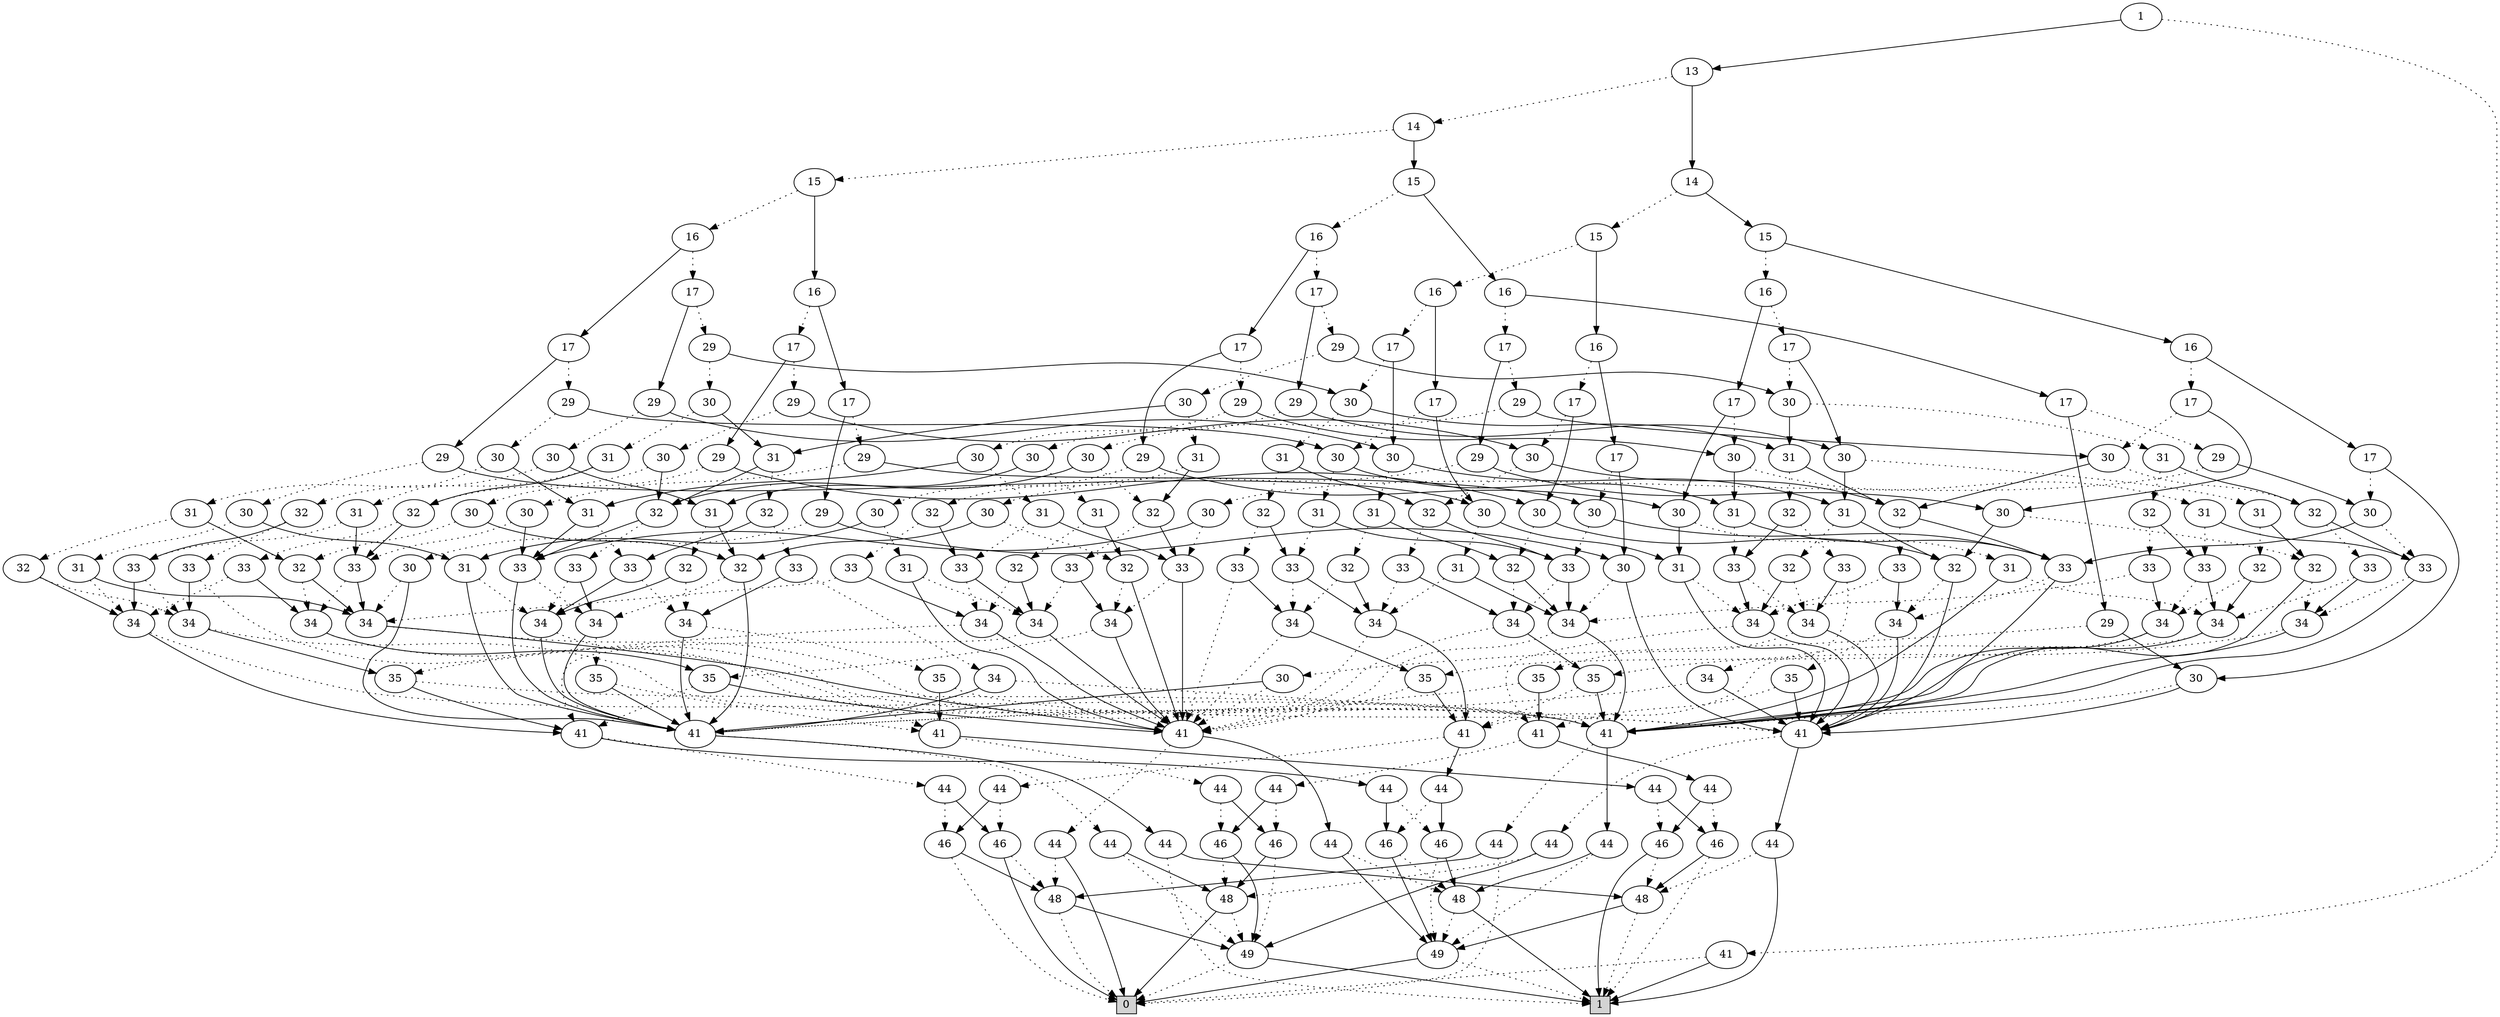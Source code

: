 digraph G {
0 [shape=box, label="0", style=filled, shape=box, height=0.3, width=0.3];
1 [shape=box, label="1", style=filled, shape=box, height=0.3, width=0.3];
171774 [label="1"];
171774 -> 84 [style=dotted];
171774 -> 171773 [style=filled];
84 [label="41"];
84 -> 0 [style=dotted];
84 -> 1 [style=filled];
171773 [label="13"];
171773 -> 171757 [style=dotted];
171773 -> 171772 [style=filled];
171757 [label="14"];
171757 -> 171695 [style=dotted];
171757 -> 171756 [style=filled];
171695 [label="15"];
171695 -> 171679 [style=dotted];
171695 -> 171694 [style=filled];
171679 [label="16"];
171679 -> 171663 [style=dotted];
171679 -> 171678 [style=filled];
171663 [label="17"];
171663 -> 171647 [style=dotted];
171663 -> 171662 [style=filled];
171647 [label="29"];
171647 -> 171617 [style=dotted];
171647 -> 171646 [style=filled];
171617 [label="30"];
171617 -> 171600 [style=dotted];
171617 -> 171616 [style=filled];
171600 [label="31"];
171600 -> 171592 [style=dotted];
171600 -> 171599 [style=filled];
171592 [label="32"];
171592 -> 171589 [style=dotted];
171592 -> 171591 [style=filled];
171589 [label="33"];
171589 -> 171585 [style=dotted];
171589 -> 171588 [style=filled];
171585 [label="41"];
171585 -> 44871 [style=dotted];
171585 -> 169757 [style=filled];
44871 [label="44"];
44871 -> 0 [style=dotted];
44871 -> 4598 [style=filled];
4598 [label="48"];
4598 -> 0 [style=dotted];
4598 -> 100 [style=filled];
100 [label="49"];
100 -> 0 [style=dotted];
100 -> 1 [style=filled];
169757 [label="44"];
169757 -> 101 [style=dotted];
169757 -> 4612 [style=filled];
101 [label="49"];
101 -> 1 [style=dotted];
101 -> 0 [style=filled];
4612 [label="48"];
4612 -> 101 [style=dotted];
4612 -> 1 [style=filled];
171588 [label="34"];
171588 -> 171585 [style=dotted];
171588 -> 171587 [style=filled];
171587 [label="35"];
171587 -> 171585 [style=dotted];
171587 -> 171586 [style=filled];
171586 [label="41"];
171586 -> 150340 [style=dotted];
171586 -> 171257 [style=filled];
150340 [label="44"];
150340 -> 43028 [style=dotted];
150340 -> 134989 [style=filled];
43028 [label="46"];
43028 -> 0 [style=dotted];
43028 -> 4598 [style=filled];
134989 [label="46"];
134989 -> 4598 [style=dotted];
134989 -> 0 [style=filled];
171257 [label="44"];
171257 -> 169112 [style=dotted];
171257 -> 169111 [style=filled];
169112 [label="46"];
169112 -> 101 [style=dotted];
169112 -> 4612 [style=filled];
169111 [label="46"];
169111 -> 4612 [style=dotted];
169111 -> 101 [style=filled];
171591 [label="33"];
171591 -> 171588 [style=dotted];
171591 -> 171590 [style=filled];
171590 [label="34"];
171590 -> 171585 [style=dotted];
171590 -> 171586 [style=filled];
171599 [label="32"];
171599 -> 171596 [style=dotted];
171599 -> 171598 [style=filled];
171596 [label="33"];
171596 -> 171590 [style=dotted];
171596 -> 171595 [style=filled];
171595 [label="34"];
171595 -> 171585 [style=dotted];
171595 -> 171594 [style=filled];
171594 [label="35"];
171594 -> 171586 [style=dotted];
171594 -> 171593 [style=filled];
171593 [label="41"];
171593 -> 134987 [style=dotted];
171593 -> 169756 [style=filled];
134987 [label="44"];
134987 -> 4598 [style=dotted];
134987 -> 0 [style=filled];
169756 [label="44"];
169756 -> 4612 [style=dotted];
169756 -> 101 [style=filled];
171598 [label="33"];
171598 -> 171595 [style=dotted];
171598 -> 171597 [style=filled];
171597 [label="34"];
171597 -> 171585 [style=dotted];
171597 -> 171593 [style=filled];
171616 [label="31"];
171616 -> 171610 [style=dotted];
171616 -> 171615 [style=filled];
171610 [label="32"];
171610 -> 171607 [style=dotted];
171610 -> 171609 [style=filled];
171607 [label="33"];
171607 -> 171603 [style=dotted];
171607 -> 171606 [style=filled];
171603 [label="34"];
171603 -> 171601 [style=dotted];
171603 -> 171602 [style=filled];
171601 [label="41"];
171601 -> 169376 [style=dotted];
171601 -> 136561 [style=filled];
169376 [label="44"];
169376 -> 4606 [style=dotted];
169376 -> 100 [style=filled];
4606 [label="48"];
4606 -> 100 [style=dotted];
4606 -> 0 [style=filled];
136561 [label="44"];
136561 -> 4600 [style=dotted];
136561 -> 1 [style=filled];
4600 [label="48"];
4600 -> 1 [style=dotted];
4600 -> 101 [style=filled];
171602 [label="41"];
171602 -> 169377 [style=dotted];
171602 -> 45323 [style=filled];
169377 [label="44"];
169377 -> 100 [style=dotted];
169377 -> 4606 [style=filled];
45323 [label="44"];
45323 -> 1 [style=dotted];
45323 -> 4600 [style=filled];
171606 [label="34"];
171606 -> 171605 [style=dotted];
171606 -> 171602 [style=filled];
171605 [label="35"];
171605 -> 171601 [style=dotted];
171605 -> 171604 [style=filled];
171604 [label="41"];
171604 -> 171069 [style=dotted];
171604 -> 150779 [style=filled];
171069 [label="44"];
171069 -> 169038 [style=dotted];
171069 -> 169039 [style=filled];
169038 [label="46"];
169038 -> 4606 [style=dotted];
169038 -> 100 [style=filled];
169039 [label="46"];
169039 -> 100 [style=dotted];
169039 -> 4606 [style=filled];
150779 [label="44"];
150779 -> 136563 [style=dotted];
150779 -> 43083 [style=filled];
136563 [label="46"];
136563 -> 4600 [style=dotted];
136563 -> 1 [style=filled];
43083 [label="46"];
43083 -> 1 [style=dotted];
43083 -> 4600 [style=filled];
171609 [label="33"];
171609 -> 171606 [style=dotted];
171609 -> 171608 [style=filled];
171608 [label="34"];
171608 -> 171604 [style=dotted];
171608 -> 171602 [style=filled];
171615 [label="32"];
171615 -> 171613 [style=dotted];
171615 -> 171614 [style=filled];
171613 [label="33"];
171613 -> 171608 [style=dotted];
171613 -> 171612 [style=filled];
171612 [label="34"];
171612 -> 171611 [style=dotted];
171612 -> 171602 [style=filled];
171611 [label="35"];
171611 -> 171604 [style=dotted];
171611 -> 171602 [style=filled];
171614 [label="33"];
171614 -> 171612 [style=dotted];
171614 -> 171602 [style=filled];
171646 [label="30"];
171646 -> 171631 [style=dotted];
171646 -> 171645 [style=filled];
171631 [label="31"];
171631 -> 171624 [style=dotted];
171631 -> 171630 [style=filled];
171624 [label="32"];
171624 -> 171621 [style=dotted];
171624 -> 171623 [style=filled];
171621 [label="33"];
171621 -> 171593 [style=dotted];
171621 -> 171620 [style=filled];
171620 [label="34"];
171620 -> 171593 [style=dotted];
171620 -> 171619 [style=filled];
171619 [label="35"];
171619 -> 171593 [style=dotted];
171619 -> 171618 [style=filled];
171618 [label="41"];
171618 -> 150485 [style=dotted];
171618 -> 171235 [style=filled];
150485 [label="44"];
150485 -> 134989 [style=dotted];
150485 -> 43028 [style=filled];
171235 [label="44"];
171235 -> 169111 [style=dotted];
171235 -> 169112 [style=filled];
171623 [label="33"];
171623 -> 171620 [style=dotted];
171623 -> 171622 [style=filled];
171622 [label="34"];
171622 -> 171593 [style=dotted];
171622 -> 171618 [style=filled];
171630 [label="32"];
171630 -> 171627 [style=dotted];
171630 -> 171629 [style=filled];
171627 [label="33"];
171627 -> 171622 [style=dotted];
171627 -> 171626 [style=filled];
171626 [label="34"];
171626 -> 171593 [style=dotted];
171626 -> 171625 [style=filled];
171625 [label="35"];
171625 -> 171618 [style=dotted];
171625 -> 171585 [style=filled];
171629 [label="33"];
171629 -> 171626 [style=dotted];
171629 -> 171628 [style=filled];
171628 [label="34"];
171628 -> 171593 [style=dotted];
171628 -> 171585 [style=filled];
171645 [label="31"];
171645 -> 171639 [style=dotted];
171645 -> 171644 [style=filled];
171639 [label="32"];
171639 -> 171636 [style=dotted];
171639 -> 171638 [style=filled];
171636 [label="33"];
171636 -> 171632 [style=dotted];
171636 -> 171635 [style=filled];
171632 [label="34"];
171632 -> 171602 [style=dotted];
171632 -> 171601 [style=filled];
171635 [label="34"];
171635 -> 171634 [style=dotted];
171635 -> 171601 [style=filled];
171634 [label="35"];
171634 -> 171602 [style=dotted];
171634 -> 171633 [style=filled];
171633 [label="41"];
171633 -> 171091 [style=dotted];
171633 -> 150634 [style=filled];
171091 [label="44"];
171091 -> 169039 [style=dotted];
171091 -> 169038 [style=filled];
150634 [label="44"];
150634 -> 43083 [style=dotted];
150634 -> 136563 [style=filled];
171638 [label="33"];
171638 -> 171635 [style=dotted];
171638 -> 171637 [style=filled];
171637 [label="34"];
171637 -> 171633 [style=dotted];
171637 -> 171601 [style=filled];
171644 [label="32"];
171644 -> 171642 [style=dotted];
171644 -> 171643 [style=filled];
171642 [label="33"];
171642 -> 171637 [style=dotted];
171642 -> 171641 [style=filled];
171641 [label="34"];
171641 -> 171640 [style=dotted];
171641 -> 171601 [style=filled];
171640 [label="35"];
171640 -> 171633 [style=dotted];
171640 -> 171601 [style=filled];
171643 [label="33"];
171643 -> 171641 [style=dotted];
171643 -> 171601 [style=filled];
171662 [label="29"];
171662 -> 171654 [style=dotted];
171662 -> 171661 [style=filled];
171654 [label="30"];
171654 -> 171650 [style=dotted];
171654 -> 171653 [style=filled];
171650 [label="31"];
171650 -> 171648 [style=dotted];
171650 -> 171649 [style=filled];
171648 [label="32"];
171648 -> 171588 [style=dotted];
171648 -> 171590 [style=filled];
171649 [label="32"];
171649 -> 171595 [style=dotted];
171649 -> 171597 [style=filled];
171653 [label="31"];
171653 -> 171651 [style=dotted];
171653 -> 171652 [style=filled];
171651 [label="32"];
171651 -> 171606 [style=dotted];
171651 -> 171608 [style=filled];
171652 [label="32"];
171652 -> 171612 [style=dotted];
171652 -> 171602 [style=filled];
171661 [label="30"];
171661 -> 171657 [style=dotted];
171661 -> 171660 [style=filled];
171657 [label="31"];
171657 -> 171655 [style=dotted];
171657 -> 171656 [style=filled];
171655 [label="32"];
171655 -> 171620 [style=dotted];
171655 -> 171622 [style=filled];
171656 [label="32"];
171656 -> 171626 [style=dotted];
171656 -> 171628 [style=filled];
171660 [label="31"];
171660 -> 171658 [style=dotted];
171660 -> 171659 [style=filled];
171658 [label="32"];
171658 -> 171635 [style=dotted];
171658 -> 171637 [style=filled];
171659 [label="32"];
171659 -> 171641 [style=dotted];
171659 -> 171601 [style=filled];
171678 [label="17"];
171678 -> 171670 [style=dotted];
171678 -> 171677 [style=filled];
171670 [label="29"];
171670 -> 171666 [style=dotted];
171670 -> 171669 [style=filled];
171666 [label="30"];
171666 -> 171664 [style=dotted];
171666 -> 171665 [style=filled];
171664 [label="31"];
171664 -> 171591 [style=dotted];
171664 -> 171598 [style=filled];
171665 [label="31"];
171665 -> 171609 [style=dotted];
171665 -> 171614 [style=filled];
171669 [label="30"];
171669 -> 171667 [style=dotted];
171669 -> 171668 [style=filled];
171667 [label="31"];
171667 -> 171623 [style=dotted];
171667 -> 171629 [style=filled];
171668 [label="31"];
171668 -> 171638 [style=dotted];
171668 -> 171643 [style=filled];
171677 [label="29"];
171677 -> 171673 [style=dotted];
171677 -> 171676 [style=filled];
171673 [label="30"];
171673 -> 171671 [style=dotted];
171673 -> 171672 [style=filled];
171671 [label="31"];
171671 -> 171590 [style=dotted];
171671 -> 171597 [style=filled];
171672 [label="31"];
171672 -> 171608 [style=dotted];
171672 -> 171602 [style=filled];
171676 [label="30"];
171676 -> 171674 [style=dotted];
171676 -> 171675 [style=filled];
171674 [label="31"];
171674 -> 171622 [style=dotted];
171674 -> 171628 [style=filled];
171675 [label="31"];
171675 -> 171637 [style=dotted];
171675 -> 171601 [style=filled];
171694 [label="16"];
171694 -> 171686 [style=dotted];
171694 -> 171693 [style=filled];
171686 [label="17"];
171686 -> 171682 [style=dotted];
171686 -> 171685 [style=filled];
171682 [label="29"];
171682 -> 171680 [style=dotted];
171682 -> 171681 [style=filled];
171680 [label="30"];
171680 -> 171599 [style=dotted];
171680 -> 171615 [style=filled];
171681 [label="30"];
171681 -> 171630 [style=dotted];
171681 -> 171644 [style=filled];
171685 [label="29"];
171685 -> 171683 [style=dotted];
171685 -> 171684 [style=filled];
171683 [label="30"];
171683 -> 171649 [style=dotted];
171683 -> 171652 [style=filled];
171684 [label="30"];
171684 -> 171656 [style=dotted];
171684 -> 171659 [style=filled];
171693 [label="17"];
171693 -> 171689 [style=dotted];
171693 -> 171692 [style=filled];
171689 [label="29"];
171689 -> 171687 [style=dotted];
171689 -> 171688 [style=filled];
171687 [label="30"];
171687 -> 171598 [style=dotted];
171687 -> 171614 [style=filled];
171688 [label="30"];
171688 -> 171629 [style=dotted];
171688 -> 171643 [style=filled];
171692 [label="29"];
171692 -> 171690 [style=dotted];
171692 -> 171691 [style=filled];
171690 [label="30"];
171690 -> 171597 [style=dotted];
171690 -> 171602 [style=filled];
171691 [label="30"];
171691 -> 171628 [style=dotted];
171691 -> 171601 [style=filled];
171756 [label="15"];
171756 -> 171740 [style=dotted];
171756 -> 171755 [style=filled];
171740 [label="16"];
171740 -> 171728 [style=dotted];
171740 -> 171739 [style=filled];
171728 [label="17"];
171728 -> 171718 [style=dotted];
171728 -> 171727 [style=filled];
171718 [label="29"];
171718 -> 171706 [style=dotted];
171718 -> 171717 [style=filled];
171706 [label="30"];
171706 -> 171705 [style=dotted];
171706 -> 171616 [style=filled];
171705 [label="31"];
171705 -> 171700 [style=dotted];
171705 -> 171704 [style=filled];
171700 [label="32"];
171700 -> 171697 [style=dotted];
171700 -> 171699 [style=filled];
171697 [label="33"];
171697 -> 171597 [style=dotted];
171697 -> 171696 [style=filled];
171696 [label="34"];
171696 -> 171587 [style=dotted];
171696 -> 171593 [style=filled];
171699 [label="33"];
171699 -> 171696 [style=dotted];
171699 -> 171698 [style=filled];
171698 [label="34"];
171698 -> 171586 [style=dotted];
171698 -> 171593 [style=filled];
171704 [label="32"];
171704 -> 171702 [style=dotted];
171704 -> 171703 [style=filled];
171702 [label="33"];
171702 -> 171698 [style=dotted];
171702 -> 171701 [style=filled];
171701 [label="34"];
171701 -> 171594 [style=dotted];
171701 -> 171593 [style=filled];
171703 [label="33"];
171703 -> 171701 [style=dotted];
171703 -> 171593 [style=filled];
171717 [label="30"];
171717 -> 171716 [style=dotted];
171717 -> 171645 [style=filled];
171716 [label="31"];
171716 -> 171711 [style=dotted];
171716 -> 171715 [style=filled];
171711 [label="32"];
171711 -> 171708 [style=dotted];
171711 -> 171710 [style=filled];
171708 [label="33"];
171708 -> 171628 [style=dotted];
171708 -> 171707 [style=filled];
171707 [label="34"];
171707 -> 171619 [style=dotted];
171707 -> 171585 [style=filled];
171710 [label="33"];
171710 -> 171707 [style=dotted];
171710 -> 171709 [style=filled];
171709 [label="34"];
171709 -> 171618 [style=dotted];
171709 -> 171585 [style=filled];
171715 [label="32"];
171715 -> 171713 [style=dotted];
171715 -> 171714 [style=filled];
171713 [label="33"];
171713 -> 171709 [style=dotted];
171713 -> 171712 [style=filled];
171712 [label="34"];
171712 -> 171625 [style=dotted];
171712 -> 171585 [style=filled];
171714 [label="33"];
171714 -> 171712 [style=dotted];
171714 -> 171585 [style=filled];
171727 [label="29"];
171727 -> 171722 [style=dotted];
171727 -> 171726 [style=filled];
171722 [label="30"];
171722 -> 171721 [style=dotted];
171722 -> 171653 [style=filled];
171721 [label="31"];
171721 -> 171719 [style=dotted];
171721 -> 171720 [style=filled];
171719 [label="32"];
171719 -> 171696 [style=dotted];
171719 -> 171698 [style=filled];
171720 [label="32"];
171720 -> 171701 [style=dotted];
171720 -> 171593 [style=filled];
171726 [label="30"];
171726 -> 171725 [style=dotted];
171726 -> 171660 [style=filled];
171725 [label="31"];
171725 -> 171723 [style=dotted];
171725 -> 171724 [style=filled];
171723 [label="32"];
171723 -> 171707 [style=dotted];
171723 -> 171709 [style=filled];
171724 [label="32"];
171724 -> 171712 [style=dotted];
171724 -> 171585 [style=filled];
171739 [label="17"];
171739 -> 171733 [style=dotted];
171739 -> 171738 [style=filled];
171733 [label="29"];
171733 -> 171730 [style=dotted];
171733 -> 171732 [style=filled];
171730 [label="30"];
171730 -> 171729 [style=dotted];
171730 -> 171665 [style=filled];
171729 [label="31"];
171729 -> 171699 [style=dotted];
171729 -> 171703 [style=filled];
171732 [label="30"];
171732 -> 171731 [style=dotted];
171732 -> 171668 [style=filled];
171731 [label="31"];
171731 -> 171710 [style=dotted];
171731 -> 171714 [style=filled];
171738 [label="29"];
171738 -> 171735 [style=dotted];
171738 -> 171737 [style=filled];
171735 [label="30"];
171735 -> 171734 [style=dotted];
171735 -> 171672 [style=filled];
171734 [label="31"];
171734 -> 171698 [style=dotted];
171734 -> 171593 [style=filled];
171737 [label="30"];
171737 -> 171736 [style=dotted];
171737 -> 171675 [style=filled];
171736 [label="31"];
171736 -> 171709 [style=dotted];
171736 -> 171585 [style=filled];
171755 [label="16"];
171755 -> 171747 [style=dotted];
171755 -> 171754 [style=filled];
171747 [label="17"];
171747 -> 171743 [style=dotted];
171747 -> 171746 [style=filled];
171743 [label="29"];
171743 -> 171741 [style=dotted];
171743 -> 171742 [style=filled];
171741 [label="30"];
171741 -> 171704 [style=dotted];
171741 -> 171615 [style=filled];
171742 [label="30"];
171742 -> 171715 [style=dotted];
171742 -> 171644 [style=filled];
171746 [label="29"];
171746 -> 171744 [style=dotted];
171746 -> 171745 [style=filled];
171744 [label="30"];
171744 -> 171720 [style=dotted];
171744 -> 171652 [style=filled];
171745 [label="30"];
171745 -> 171724 [style=dotted];
171745 -> 171659 [style=filled];
171754 [label="17"];
171754 -> 171750 [style=dotted];
171754 -> 171753 [style=filled];
171750 [label="29"];
171750 -> 171748 [style=dotted];
171750 -> 171749 [style=filled];
171748 [label="30"];
171748 -> 171703 [style=dotted];
171748 -> 171614 [style=filled];
171749 [label="30"];
171749 -> 171714 [style=dotted];
171749 -> 171643 [style=filled];
171753 [label="29"];
171753 -> 171751 [style=dotted];
171753 -> 171752 [style=filled];
171751 [label="30"];
171751 -> 171593 [style=dotted];
171751 -> 171602 [style=filled];
171752 [label="30"];
171752 -> 171585 [style=dotted];
171752 -> 171601 [style=filled];
171772 [label="14"];
171772 -> 171764 [style=dotted];
171772 -> 171771 [style=filled];
171764 [label="15"];
171764 -> 171760 [style=dotted];
171764 -> 171763 [style=filled];
171760 [label="16"];
171760 -> 171758 [style=dotted];
171760 -> 171759 [style=filled];
171758 [label="17"];
171758 -> 171646 [style=dotted];
171758 -> 171661 [style=filled];
171759 [label="17"];
171759 -> 171669 [style=dotted];
171759 -> 171676 [style=filled];
171763 [label="16"];
171763 -> 171761 [style=dotted];
171763 -> 171762 [style=filled];
171761 [label="17"];
171761 -> 171681 [style=dotted];
171761 -> 171684 [style=filled];
171762 [label="17"];
171762 -> 171688 [style=dotted];
171762 -> 171691 [style=filled];
171771 [label="15"];
171771 -> 171767 [style=dotted];
171771 -> 171770 [style=filled];
171767 [label="16"];
171767 -> 171765 [style=dotted];
171767 -> 171766 [style=filled];
171765 [label="17"];
171765 -> 171717 [style=dotted];
171765 -> 171726 [style=filled];
171766 [label="17"];
171766 -> 171732 [style=dotted];
171766 -> 171737 [style=filled];
171770 [label="16"];
171770 -> 171768 [style=dotted];
171770 -> 171769 [style=filled];
171768 [label="17"];
171768 -> 171742 [style=dotted];
171768 -> 171745 [style=filled];
171769 [label="17"];
171769 -> 171749 [style=dotted];
171769 -> 171752 [style=filled];
}
